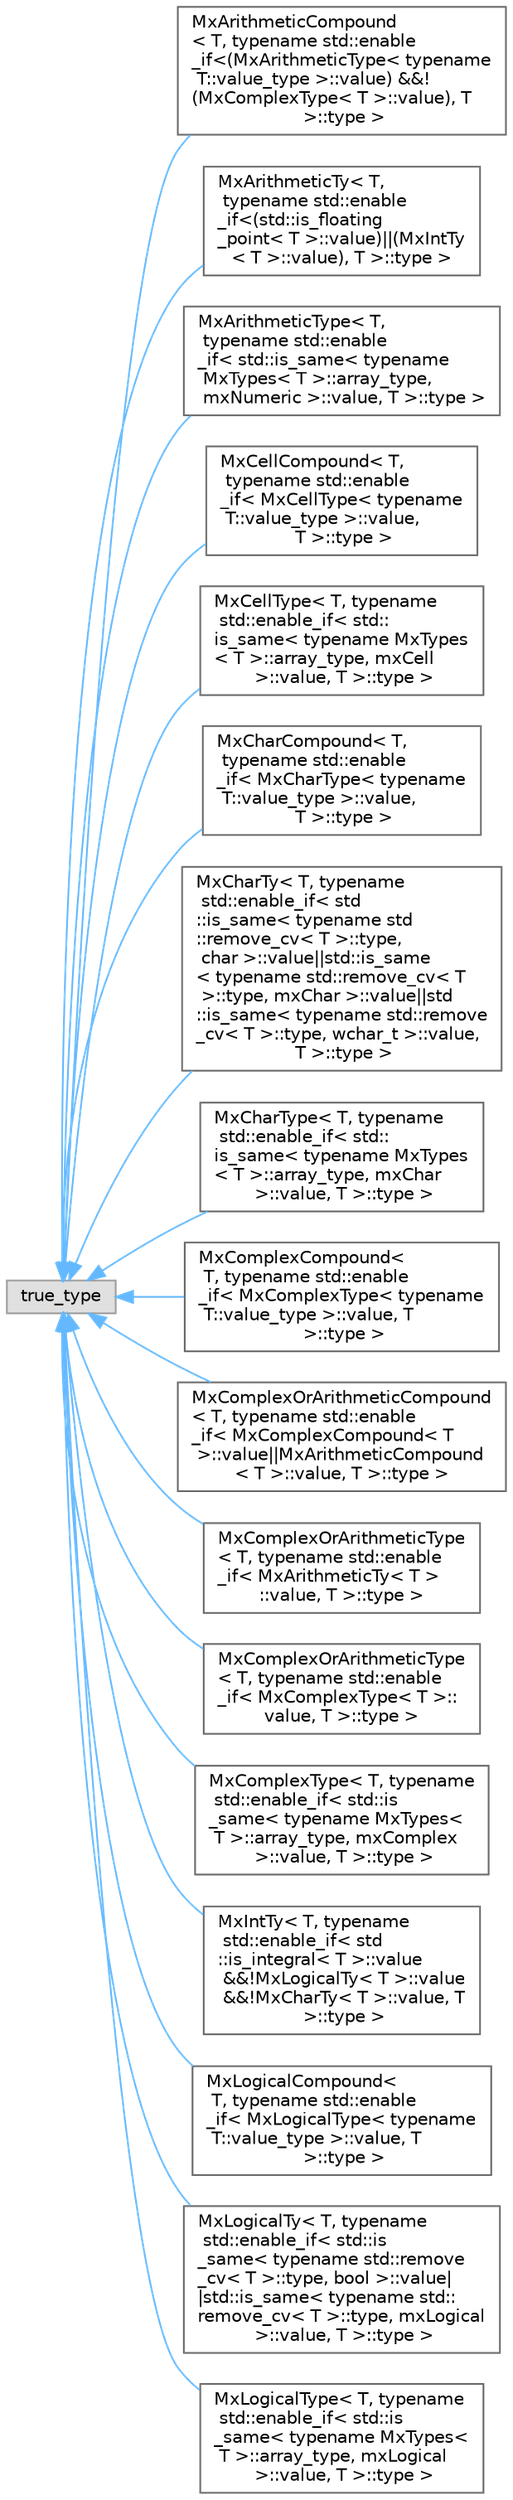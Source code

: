 digraph "Graphical Class Hierarchy"
{
 // LATEX_PDF_SIZE
  bgcolor="transparent";
  edge [fontname=Helvetica,fontsize=10,labelfontname=Helvetica,labelfontsize=10];
  node [fontname=Helvetica,fontsize=10,shape=box,height=0.2,width=0.4];
  rankdir="LR";
  Node0 [id="Node000000",label="true_type",height=0.2,width=0.4,color="grey60", fillcolor="#E0E0E0", style="filled",tooltip=" "];
  Node0 -> Node1 [id="edge29_Node000000_Node000001",dir="back",color="steelblue1",style="solid",tooltip=" "];
  Node1 [id="Node000001",label="MxArithmeticCompound\l\< T, typename std::enable\l_if\<(MxArithmeticType\< typename\l T::value_type \>::value) &&!\l(MxComplexType\< T \>::value), T\l \>::type \>",height=0.2,width=0.4,color="grey40", fillcolor="white", style="filled",URL="$structmexplus_1_1_mx_arithmetic_compound_3_01_t_00_01typename_01std_1_1enable__if_3_07_mx_arithm65d62c77814b3fcb3380b13369aa2fd6.html",tooltip=" "];
  Node0 -> Node2 [id="edge30_Node000000_Node000002",dir="back",color="steelblue1",style="solid",tooltip=" "];
  Node2 [id="Node000002",label="MxArithmeticTy\< T,\l typename std::enable\l_if\<(std::is_floating\l_point\< T \>::value)\|\|(MxIntTy\l\< T \>::value), T \>::type \>",height=0.2,width=0.4,color="grey40", fillcolor="white", style="filled",URL="$structmexplus_1_1_mx_arithmetic_ty_3_01_t_00_01typename_01std_1_1enable__if_3_07std_1_1is__float88abb72b45d136615b17e004bba82d3b.html",tooltip=" "];
  Node0 -> Node3 [id="edge31_Node000000_Node000003",dir="back",color="steelblue1",style="solid",tooltip=" "];
  Node3 [id="Node000003",label="MxArithmeticType\< T,\l typename std::enable\l_if\< std::is_same\< typename\l MxTypes\< T \>::array_type,\l mxNumeric \>::value, T \>::type \>",height=0.2,width=0.4,color="grey40", fillcolor="white", style="filled",URL="$structmexplus_1_1_mx_arithmetic_type_3_01_t_00_01typename_01std_1_1enable__if_3_01std_1_1is__sam727bbbcc5e93c5f0768853432d90ec41.html",tooltip=" "];
  Node0 -> Node4 [id="edge32_Node000000_Node000004",dir="back",color="steelblue1",style="solid",tooltip=" "];
  Node4 [id="Node000004",label="MxCellCompound\< T,\l typename std::enable\l_if\< MxCellType\< typename\l T::value_type \>::value,\l T \>::type \>",height=0.2,width=0.4,color="grey40", fillcolor="white", style="filled",URL="$structmexplus_1_1_mx_cell_compound_3_01_t_00_01typename_01std_1_1enable__if_3_01_mx_cell_type_3_168c58799811cc6b7b43766a588b6d3c.html",tooltip=" "];
  Node0 -> Node5 [id="edge33_Node000000_Node000005",dir="back",color="steelblue1",style="solid",tooltip=" "];
  Node5 [id="Node000005",label="MxCellType\< T, typename\l std::enable_if\< std::\lis_same\< typename MxTypes\l\< T \>::array_type, mxCell\l \>::value, T \>::type \>",height=0.2,width=0.4,color="grey40", fillcolor="white", style="filled",URL="$structmexplus_1_1_mx_cell_type_3_01_t_00_01typename_01std_1_1enable__if_3_01std_1_1is__same_3_016299aba95a2697a354af3953e66cbbd3.html",tooltip=" "];
  Node0 -> Node6 [id="edge34_Node000000_Node000006",dir="back",color="steelblue1",style="solid",tooltip=" "];
  Node6 [id="Node000006",label="MxCharCompound\< T,\l typename std::enable\l_if\< MxCharType\< typename\l T::value_type \>::value,\l T \>::type \>",height=0.2,width=0.4,color="grey40", fillcolor="white", style="filled",URL="$structmexplus_1_1_mx_char_compound_3_01_t_00_01typename_01std_1_1enable__if_3_01_mx_char_type_3_5defe7b4091c09c3c143609f062e9451.html",tooltip=" "];
  Node0 -> Node7 [id="edge35_Node000000_Node000007",dir="back",color="steelblue1",style="solid",tooltip=" "];
  Node7 [id="Node000007",label="MxCharTy\< T, typename\l std::enable_if\< std\l::is_same\< typename std\l::remove_cv\< T \>::type,\l char \>::value\|\|std::is_same\l\< typename std::remove_cv\< T\l \>::type, mxChar \>::value\|\|std\l::is_same\< typename std::remove\l_cv\< T \>::type, wchar_t \>::value,\l T \>::type \>",height=0.2,width=0.4,color="grey40", fillcolor="white", style="filled",URL="$structmexplus_1_1_mx_char_ty_3_01_t_00_01typename_01std_1_1enable__if_3_01std_1_1is__same_3_01tye85756b5ae2152debea3458656eaecbc.html",tooltip=" "];
  Node0 -> Node8 [id="edge36_Node000000_Node000008",dir="back",color="steelblue1",style="solid",tooltip=" "];
  Node8 [id="Node000008",label="MxCharType\< T, typename\l std::enable_if\< std::\lis_same\< typename MxTypes\l\< T \>::array_type, mxChar\l \>::value, T \>::type \>",height=0.2,width=0.4,color="grey40", fillcolor="white", style="filled",URL="$structmexplus_1_1_mx_char_type_3_01_t_00_01typename_01std_1_1enable__if_3_01std_1_1is__same_3_01f38a86180598416481cf1be4d132c98d.html",tooltip=" "];
  Node0 -> Node9 [id="edge37_Node000000_Node000009",dir="back",color="steelblue1",style="solid",tooltip=" "];
  Node9 [id="Node000009",label="MxComplexCompound\<\l T, typename std::enable\l_if\< MxComplexType\< typename\l T::value_type \>::value, T\l \>::type \>",height=0.2,width=0.4,color="grey40", fillcolor="white", style="filled",URL="$structmexplus_1_1_mx_complex_compound_3_01_t_00_01typename_01std_1_1enable__if_3_01_mx_complex_t1c055f74dfb56fc58976cf5016771c8c.html",tooltip=" "];
  Node0 -> Node10 [id="edge38_Node000000_Node000010",dir="back",color="steelblue1",style="solid",tooltip=" "];
  Node10 [id="Node000010",label="MxComplexOrArithmeticCompound\l\< T, typename std::enable\l_if\< MxComplexCompound\< T\l \>::value\|\|MxArithmeticCompound\l\< T \>::value, T \>::type \>",height=0.2,width=0.4,color="grey40", fillcolor="white", style="filled",URL="$structmexplus_1_1_mx_complex_or_arithmetic_compound_3_01_t_00_01typename_01std_1_1enable__if_3_05b3fafb2a7406fec8e4d61475fa2ac96.html",tooltip=" "];
  Node0 -> Node11 [id="edge39_Node000000_Node000011",dir="back",color="steelblue1",style="solid",tooltip=" "];
  Node11 [id="Node000011",label="MxComplexOrArithmeticType\l\< T, typename std::enable\l_if\< MxArithmeticTy\< T \>\l::value, T \>::type \>",height=0.2,width=0.4,color="grey40", fillcolor="white", style="filled",URL="$structmexplus_1_1_mx_complex_or_arithmetic_type_3_01_t_00_01typename_01std_1_1enable__if_3_01_mxd113f91f2c4ad6bd378a956ba451b744.html",tooltip=" "];
  Node0 -> Node12 [id="edge40_Node000000_Node000012",dir="back",color="steelblue1",style="solid",tooltip=" "];
  Node12 [id="Node000012",label="MxComplexOrArithmeticType\l\< T, typename std::enable\l_if\< MxComplexType\< T \>::\lvalue, T \>::type \>",height=0.2,width=0.4,color="grey40", fillcolor="white", style="filled",URL="$structmexplus_1_1_mx_complex_or_arithmetic_type_3_01_t_00_01typename_01std_1_1enable__if_3_01_mx394683f0f12f42afff9cf9c48846922c.html",tooltip=" "];
  Node0 -> Node13 [id="edge41_Node000000_Node000013",dir="back",color="steelblue1",style="solid",tooltip=" "];
  Node13 [id="Node000013",label="MxComplexType\< T, typename\l std::enable_if\< std::is\l_same\< typename MxTypes\<\l T \>::array_type, mxComplex\l \>::value, T \>::type \>",height=0.2,width=0.4,color="grey40", fillcolor="white", style="filled",URL="$structmexplus_1_1_mx_complex_type_3_01_t_00_01typename_01std_1_1enable__if_3_01std_1_1is__same_32e48fc7780ec844b36e15b40871755c5.html",tooltip=" "];
  Node0 -> Node14 [id="edge42_Node000000_Node000014",dir="back",color="steelblue1",style="solid",tooltip=" "];
  Node14 [id="Node000014",label="MxIntTy\< T, typename\l std::enable_if\< std\l::is_integral\< T \>::value\l &&!MxLogicalTy\< T \>::value\l &&!MxCharTy\< T \>::value, T\l \>::type \>",height=0.2,width=0.4,color="grey40", fillcolor="white", style="filled",URL="$structmexplus_1_1_mx_int_ty_3_01_t_00_01typename_01std_1_1enable__if_3_01std_1_1is__integral_3_070c3e4019e8b826b5ed72cc39fcc8cdf.html",tooltip=" "];
  Node0 -> Node15 [id="edge43_Node000000_Node000015",dir="back",color="steelblue1",style="solid",tooltip=" "];
  Node15 [id="Node000015",label="MxLogicalCompound\<\l T, typename std::enable\l_if\< MxLogicalType\< typename\l T::value_type \>::value, T\l \>::type \>",height=0.2,width=0.4,color="grey40", fillcolor="white", style="filled",URL="$structmexplus_1_1_mx_logical_compound_3_01_t_00_01typename_01std_1_1enable__if_3_01_mx_logical_t330e4a09a49944581fddd5fba95ce4de.html",tooltip=" "];
  Node0 -> Node16 [id="edge44_Node000000_Node000016",dir="back",color="steelblue1",style="solid",tooltip=" "];
  Node16 [id="Node000016",label="MxLogicalTy\< T, typename\l std::enable_if\< std::is\l_same\< typename std::remove\l_cv\< T \>::type, bool \>::value\|\l\|std::is_same\< typename std::\lremove_cv\< T \>::type, mxLogical\l \>::value, T \>::type \>",height=0.2,width=0.4,color="grey40", fillcolor="white", style="filled",URL="$structmexplus_1_1_mx_logical_ty_3_01_t_00_01typename_01std_1_1enable__if_3_01std_1_1is__same_3_0e15d39898c0b7c6aad2d91e03cb034b1.html",tooltip=" "];
  Node0 -> Node17 [id="edge45_Node000000_Node000017",dir="back",color="steelblue1",style="solid",tooltip=" "];
  Node17 [id="Node000017",label="MxLogicalType\< T, typename\l std::enable_if\< std::is\l_same\< typename MxTypes\<\l T \>::array_type, mxLogical\l \>::value, T \>::type \>",height=0.2,width=0.4,color="grey40", fillcolor="white", style="filled",URL="$structmexplus_1_1_mx_logical_type_3_01_t_00_01typename_01std_1_1enable__if_3_01std_1_1is__same_36ad6b19f04ae1c76072c6281877a0e22.html",tooltip=" "];
}
